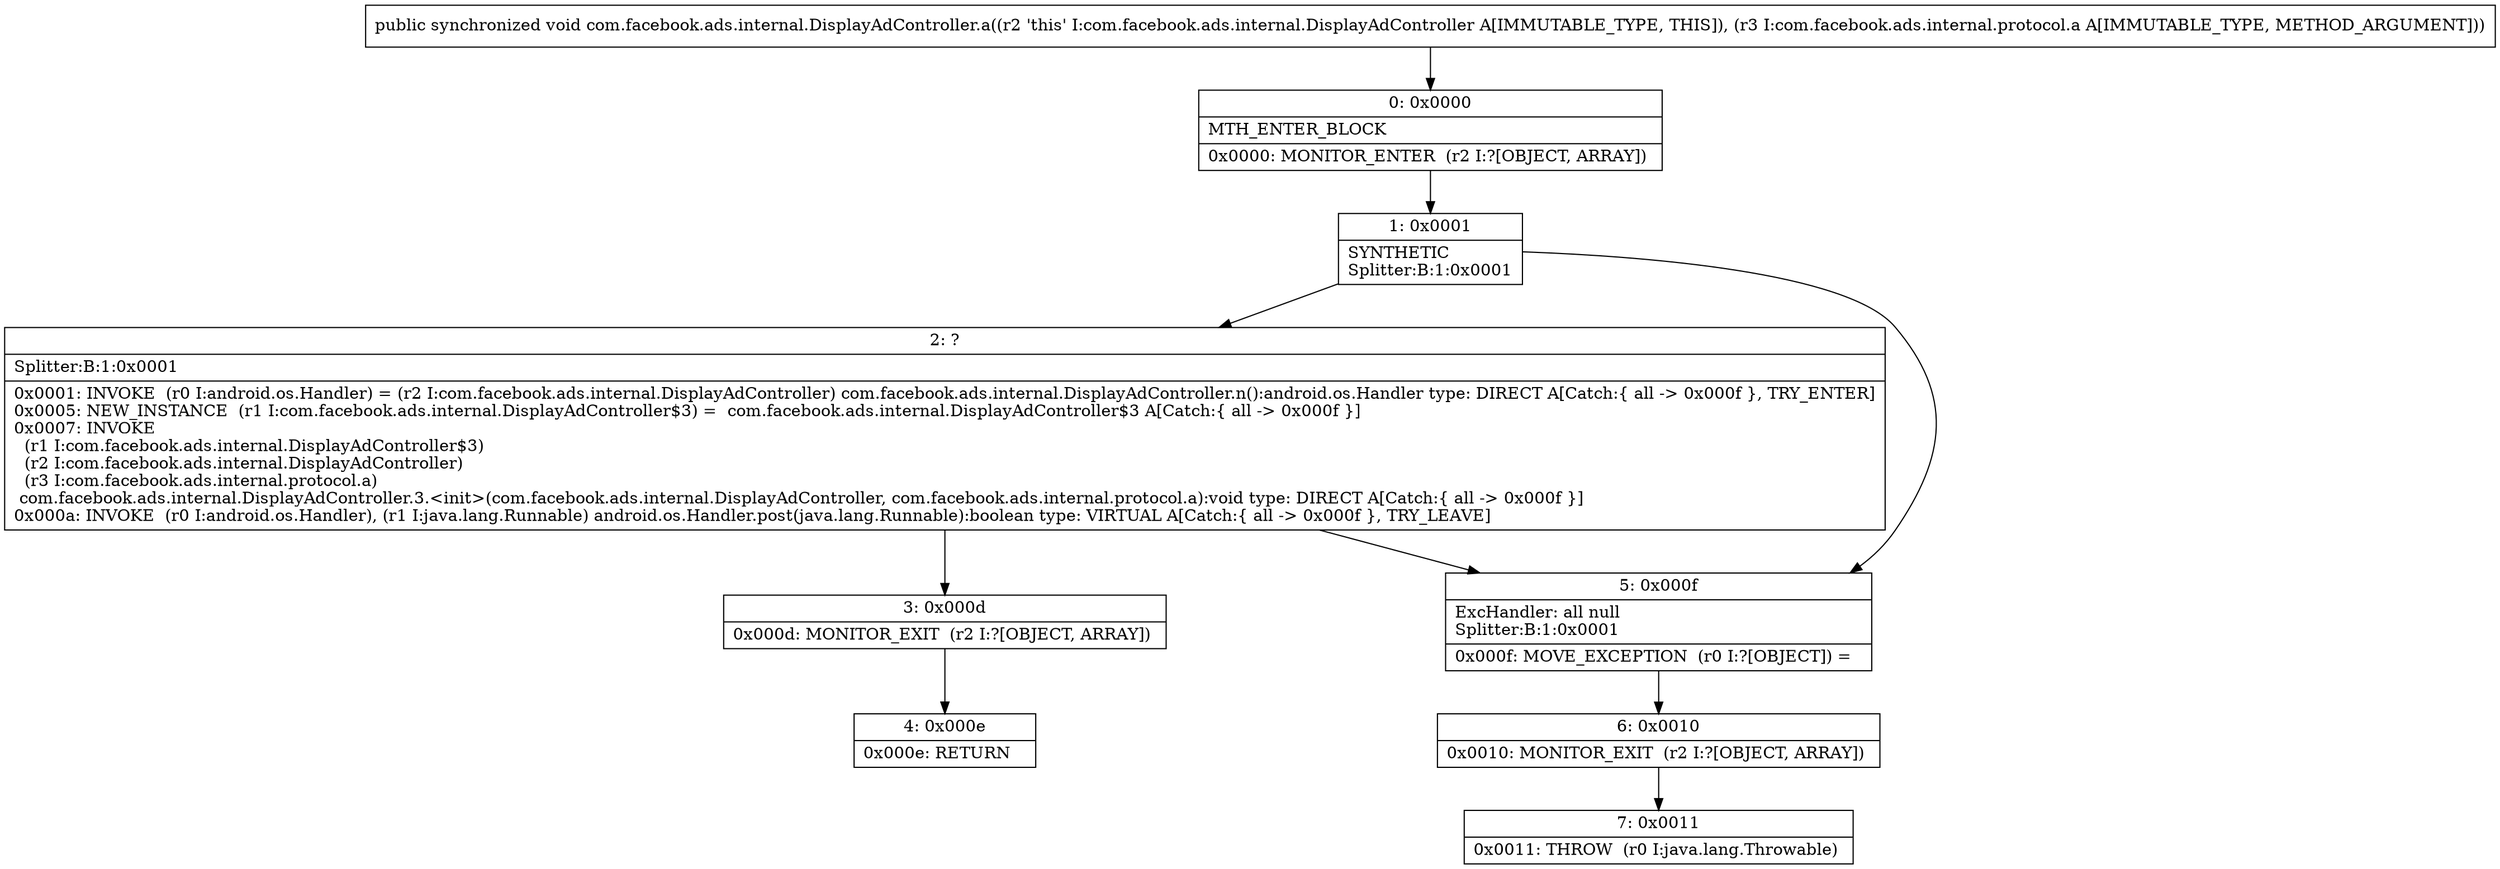 digraph "CFG forcom.facebook.ads.internal.DisplayAdController.a(Lcom\/facebook\/ads\/internal\/protocol\/a;)V" {
Node_0 [shape=record,label="{0\:\ 0x0000|MTH_ENTER_BLOCK\l|0x0000: MONITOR_ENTER  (r2 I:?[OBJECT, ARRAY]) \l}"];
Node_1 [shape=record,label="{1\:\ 0x0001|SYNTHETIC\lSplitter:B:1:0x0001\l}"];
Node_2 [shape=record,label="{2\:\ ?|Splitter:B:1:0x0001\l|0x0001: INVOKE  (r0 I:android.os.Handler) = (r2 I:com.facebook.ads.internal.DisplayAdController) com.facebook.ads.internal.DisplayAdController.n():android.os.Handler type: DIRECT A[Catch:\{ all \-\> 0x000f \}, TRY_ENTER]\l0x0005: NEW_INSTANCE  (r1 I:com.facebook.ads.internal.DisplayAdController$3) =  com.facebook.ads.internal.DisplayAdController$3 A[Catch:\{ all \-\> 0x000f \}]\l0x0007: INVOKE  \l  (r1 I:com.facebook.ads.internal.DisplayAdController$3)\l  (r2 I:com.facebook.ads.internal.DisplayAdController)\l  (r3 I:com.facebook.ads.internal.protocol.a)\l com.facebook.ads.internal.DisplayAdController.3.\<init\>(com.facebook.ads.internal.DisplayAdController, com.facebook.ads.internal.protocol.a):void type: DIRECT A[Catch:\{ all \-\> 0x000f \}]\l0x000a: INVOKE  (r0 I:android.os.Handler), (r1 I:java.lang.Runnable) android.os.Handler.post(java.lang.Runnable):boolean type: VIRTUAL A[Catch:\{ all \-\> 0x000f \}, TRY_LEAVE]\l}"];
Node_3 [shape=record,label="{3\:\ 0x000d|0x000d: MONITOR_EXIT  (r2 I:?[OBJECT, ARRAY]) \l}"];
Node_4 [shape=record,label="{4\:\ 0x000e|0x000e: RETURN   \l}"];
Node_5 [shape=record,label="{5\:\ 0x000f|ExcHandler: all null\lSplitter:B:1:0x0001\l|0x000f: MOVE_EXCEPTION  (r0 I:?[OBJECT]) =  \l}"];
Node_6 [shape=record,label="{6\:\ 0x0010|0x0010: MONITOR_EXIT  (r2 I:?[OBJECT, ARRAY]) \l}"];
Node_7 [shape=record,label="{7\:\ 0x0011|0x0011: THROW  (r0 I:java.lang.Throwable) \l}"];
MethodNode[shape=record,label="{public synchronized void com.facebook.ads.internal.DisplayAdController.a((r2 'this' I:com.facebook.ads.internal.DisplayAdController A[IMMUTABLE_TYPE, THIS]), (r3 I:com.facebook.ads.internal.protocol.a A[IMMUTABLE_TYPE, METHOD_ARGUMENT])) }"];
MethodNode -> Node_0;
Node_0 -> Node_1;
Node_1 -> Node_2;
Node_1 -> Node_5;
Node_2 -> Node_3;
Node_2 -> Node_5;
Node_3 -> Node_4;
Node_5 -> Node_6;
Node_6 -> Node_7;
}

